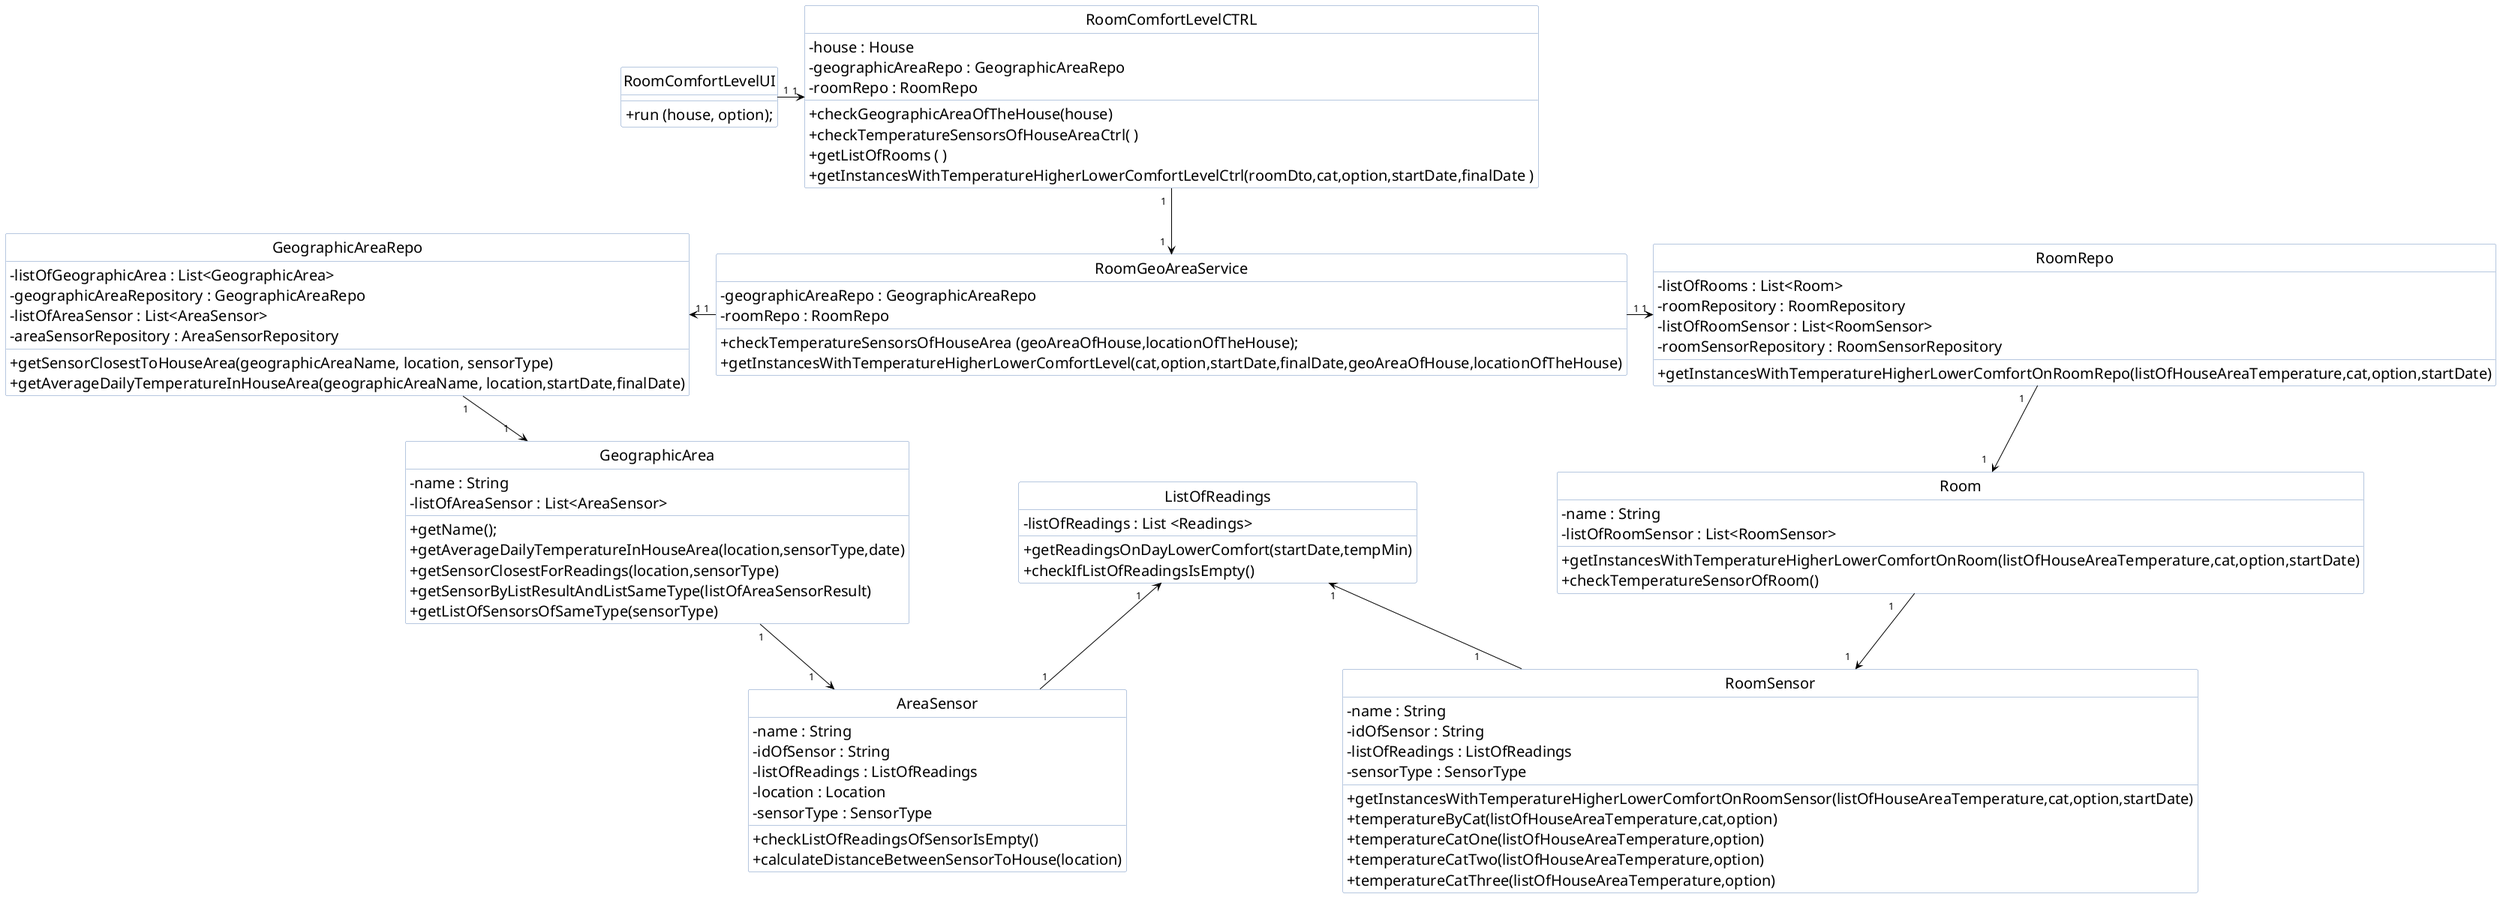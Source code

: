 @startuml

skinparam class {
    HeaderBackgroundColor #DAE8FC
	BackgroundColor White
	ArrowColor black
	BorderColor 6C8EBF
	FontSize 30
	headerFontColor 6C8EBF
	style Frame
	FontName Arial Rounded MT Bold
	}

hide circle

skinparam classAttributeIconSize 0

skinparam classAttributeFontSize 20

skinparam shadowing false

skinparam defaultFontName Segoe UI


class RoomComfortLevelUI
class RoomComfortLevelCTRL
class RoomGeoAreaService
class GeographicArea
class Room
class RoomSensor
class ListOfReadings
class AreaSensor
class RoomSensor


RoomComfortLevelUI "1" -> "1" RoomComfortLevelCTRL
RoomComfortLevelCTRL "1  " --> "1  " RoomGeoAreaService
RoomGeoAreaService "1" -left-> "1" GeographicAreaRepo
RoomGeoAreaService "1" -right-> "1" RoomRepo
GeographicAreaRepo "1 " --> "1    " GeographicArea
GeographicArea "1 " --> "1     " AreaSensor
RoomRepo "1    " --> "1   " Room
Room "1      " --> "1    " RoomSensor
RoomSensor "1           " -up-> "1  " ListOfReadings
AreaSensor "1" -up-> "1     " ListOfReadings


class RoomComfortLevelUI {
+ run (house, option);
}

class RoomComfortLevelCTRL {
- house : House
- geographicAreaRepo : GeographicAreaRepo
- roomRepo : RoomRepo
+ checkGeographicAreaOfTheHouse(house)
+ checkTemperatureSensorsOfHouseAreaCtrl( )
+ getListOfRooms ( )
+ getInstancesWithTemperatureHigherLowerComfortLevelCtrl(roomDto,cat,option,startDate,finalDate )
}

class RoomGeoAreaService {
- geographicAreaRepo : GeographicAreaRepo
- roomRepo : RoomRepo
+ checkTemperatureSensorsOfHouseArea (geoAreaOfHouse,locationOfTheHouse);
+ getInstancesWithTemperatureHigherLowerComfortLevel(cat,option,startDate,finalDate,geoAreaOfHouse,locationOfTheHouse)
}


class GeographicAreaRepo {
- listOfGeographicArea : List<GeographicArea>
- geographicAreaRepository : GeographicAreaRepo
- listOfAreaSensor : List<AreaSensor>
- areaSensorRepository : AreaSensorRepository
+ getSensorClosestToHouseArea(geographicAreaName, location, sensorType)
+ getAverageDailyTemperatureInHouseArea(geographicAreaName, location,startDate,finalDate)
}

class RoomRepo {
- listOfRooms : List<Room>
- roomRepository : RoomRepository
- listOfRoomSensor : List<RoomSensor>
- roomSensorRepository : RoomSensorRepository
+ getInstancesWithTemperatureHigherLowerComfortOnRoomRepo(listOfHouseAreaTemperature,cat,option,startDate)
}

class GeographicArea {
- name : String
- listOfAreaSensor : List<AreaSensor>
+ getName();
+ getAverageDailyTemperatureInHouseArea(location,sensorType,date)
+ getSensorClosestForReadings(location,sensorType)
+ getSensorByListResultAndListSameType(listOfAreaSensorResult)
+ getListOfSensorsOfSameType(sensorType)
}

class AreaSensor {
- name : String
- idOfSensor : String
- listOfReadings : ListOfReadings
- location : Location
- sensorType : SensorType
+ checkListOfReadingsOfSensorIsEmpty()
+ calculateDistanceBetweenSensorToHouse(location)
}

class Room {
- name : String
- listOfRoomSensor : List<RoomSensor>
+ getInstancesWithTemperatureHigherLowerComfortOnRoom(listOfHouseAreaTemperature,cat,option,startDate)
+ checkTemperatureSensorOfRoom()
}

class RoomSensor {
- name : String
- idOfSensor : String
- listOfReadings : ListOfReadings
- sensorType : SensorType
+ getInstancesWithTemperatureHigherLowerComfortOnRoomSensor(listOfHouseAreaTemperature,cat,option,startDate)
+ temperatureByCat(listOfHouseAreaTemperature,cat,option)
+ temperatureCatOne(listOfHouseAreaTemperature,option)
+ temperatureCatTwo(listOfHouseAreaTemperature,option)
+ temperatureCatThree(listOfHouseAreaTemperature,option)
}

class ListOfReadings {
- listOfReadings : List <Readings>
+ getReadingsOnDayLowerComfort(startDate,tempMin)
+ checkIfListOfReadingsIsEmpty()
}

@enduml